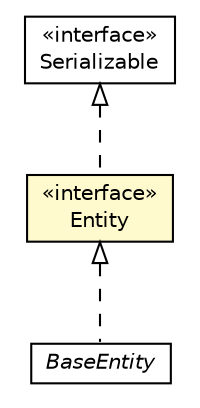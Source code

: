 #!/usr/local/bin/dot
#
# Class diagram 
# Generated by UMLGraph version R5_6_6-8-g8d7759 (http://www.umlgraph.org/)
#

digraph G {
	edge [fontname="Helvetica",fontsize=10,labelfontname="Helvetica",labelfontsize=10];
	node [fontname="Helvetica",fontsize=10,shape=plaintext];
	nodesep=0.25;
	ranksep=0.5;
	// org.dayatang.domain.Entity
	c46269 [label=<<table title="org.dayatang.domain.Entity" border="0" cellborder="1" cellspacing="0" cellpadding="2" port="p" bgcolor="lemonChiffon" href="./Entity.html">
		<tr><td><table border="0" cellspacing="0" cellpadding="1">
<tr><td align="center" balign="center"> &#171;interface&#187; </td></tr>
<tr><td align="center" balign="center"> Entity </td></tr>
		</table></td></tr>
		</table>>, URL="./Entity.html", fontname="Helvetica", fontcolor="black", fontsize=10.0];
	// org.dayatang.domain.BaseEntity
	c46275 [label=<<table title="org.dayatang.domain.BaseEntity" border="0" cellborder="1" cellspacing="0" cellpadding="2" port="p" href="./BaseEntity.html">
		<tr><td><table border="0" cellspacing="0" cellpadding="1">
<tr><td align="center" balign="center"><font face="Helvetica-Oblique"> BaseEntity </font></td></tr>
		</table></td></tr>
		</table>>, URL="./BaseEntity.html", fontname="Helvetica", fontcolor="black", fontsize=10.0];
	//org.dayatang.domain.Entity implements java.io.Serializable
	c46514:p -> c46269:p [dir=back,arrowtail=empty,style=dashed];
	//org.dayatang.domain.BaseEntity implements org.dayatang.domain.Entity
	c46269:p -> c46275:p [dir=back,arrowtail=empty,style=dashed];
	// java.io.Serializable
	c46514 [label=<<table title="java.io.Serializable" border="0" cellborder="1" cellspacing="0" cellpadding="2" port="p" href="http://download.oracle.com/javase/7/docs/api/java/io/Serializable.html">
		<tr><td><table border="0" cellspacing="0" cellpadding="1">
<tr><td align="center" balign="center"> &#171;interface&#187; </td></tr>
<tr><td align="center" balign="center"> Serializable </td></tr>
		</table></td></tr>
		</table>>, URL="http://download.oracle.com/javase/7/docs/api/java/io/Serializable.html", fontname="Helvetica", fontcolor="black", fontsize=10.0];
}

